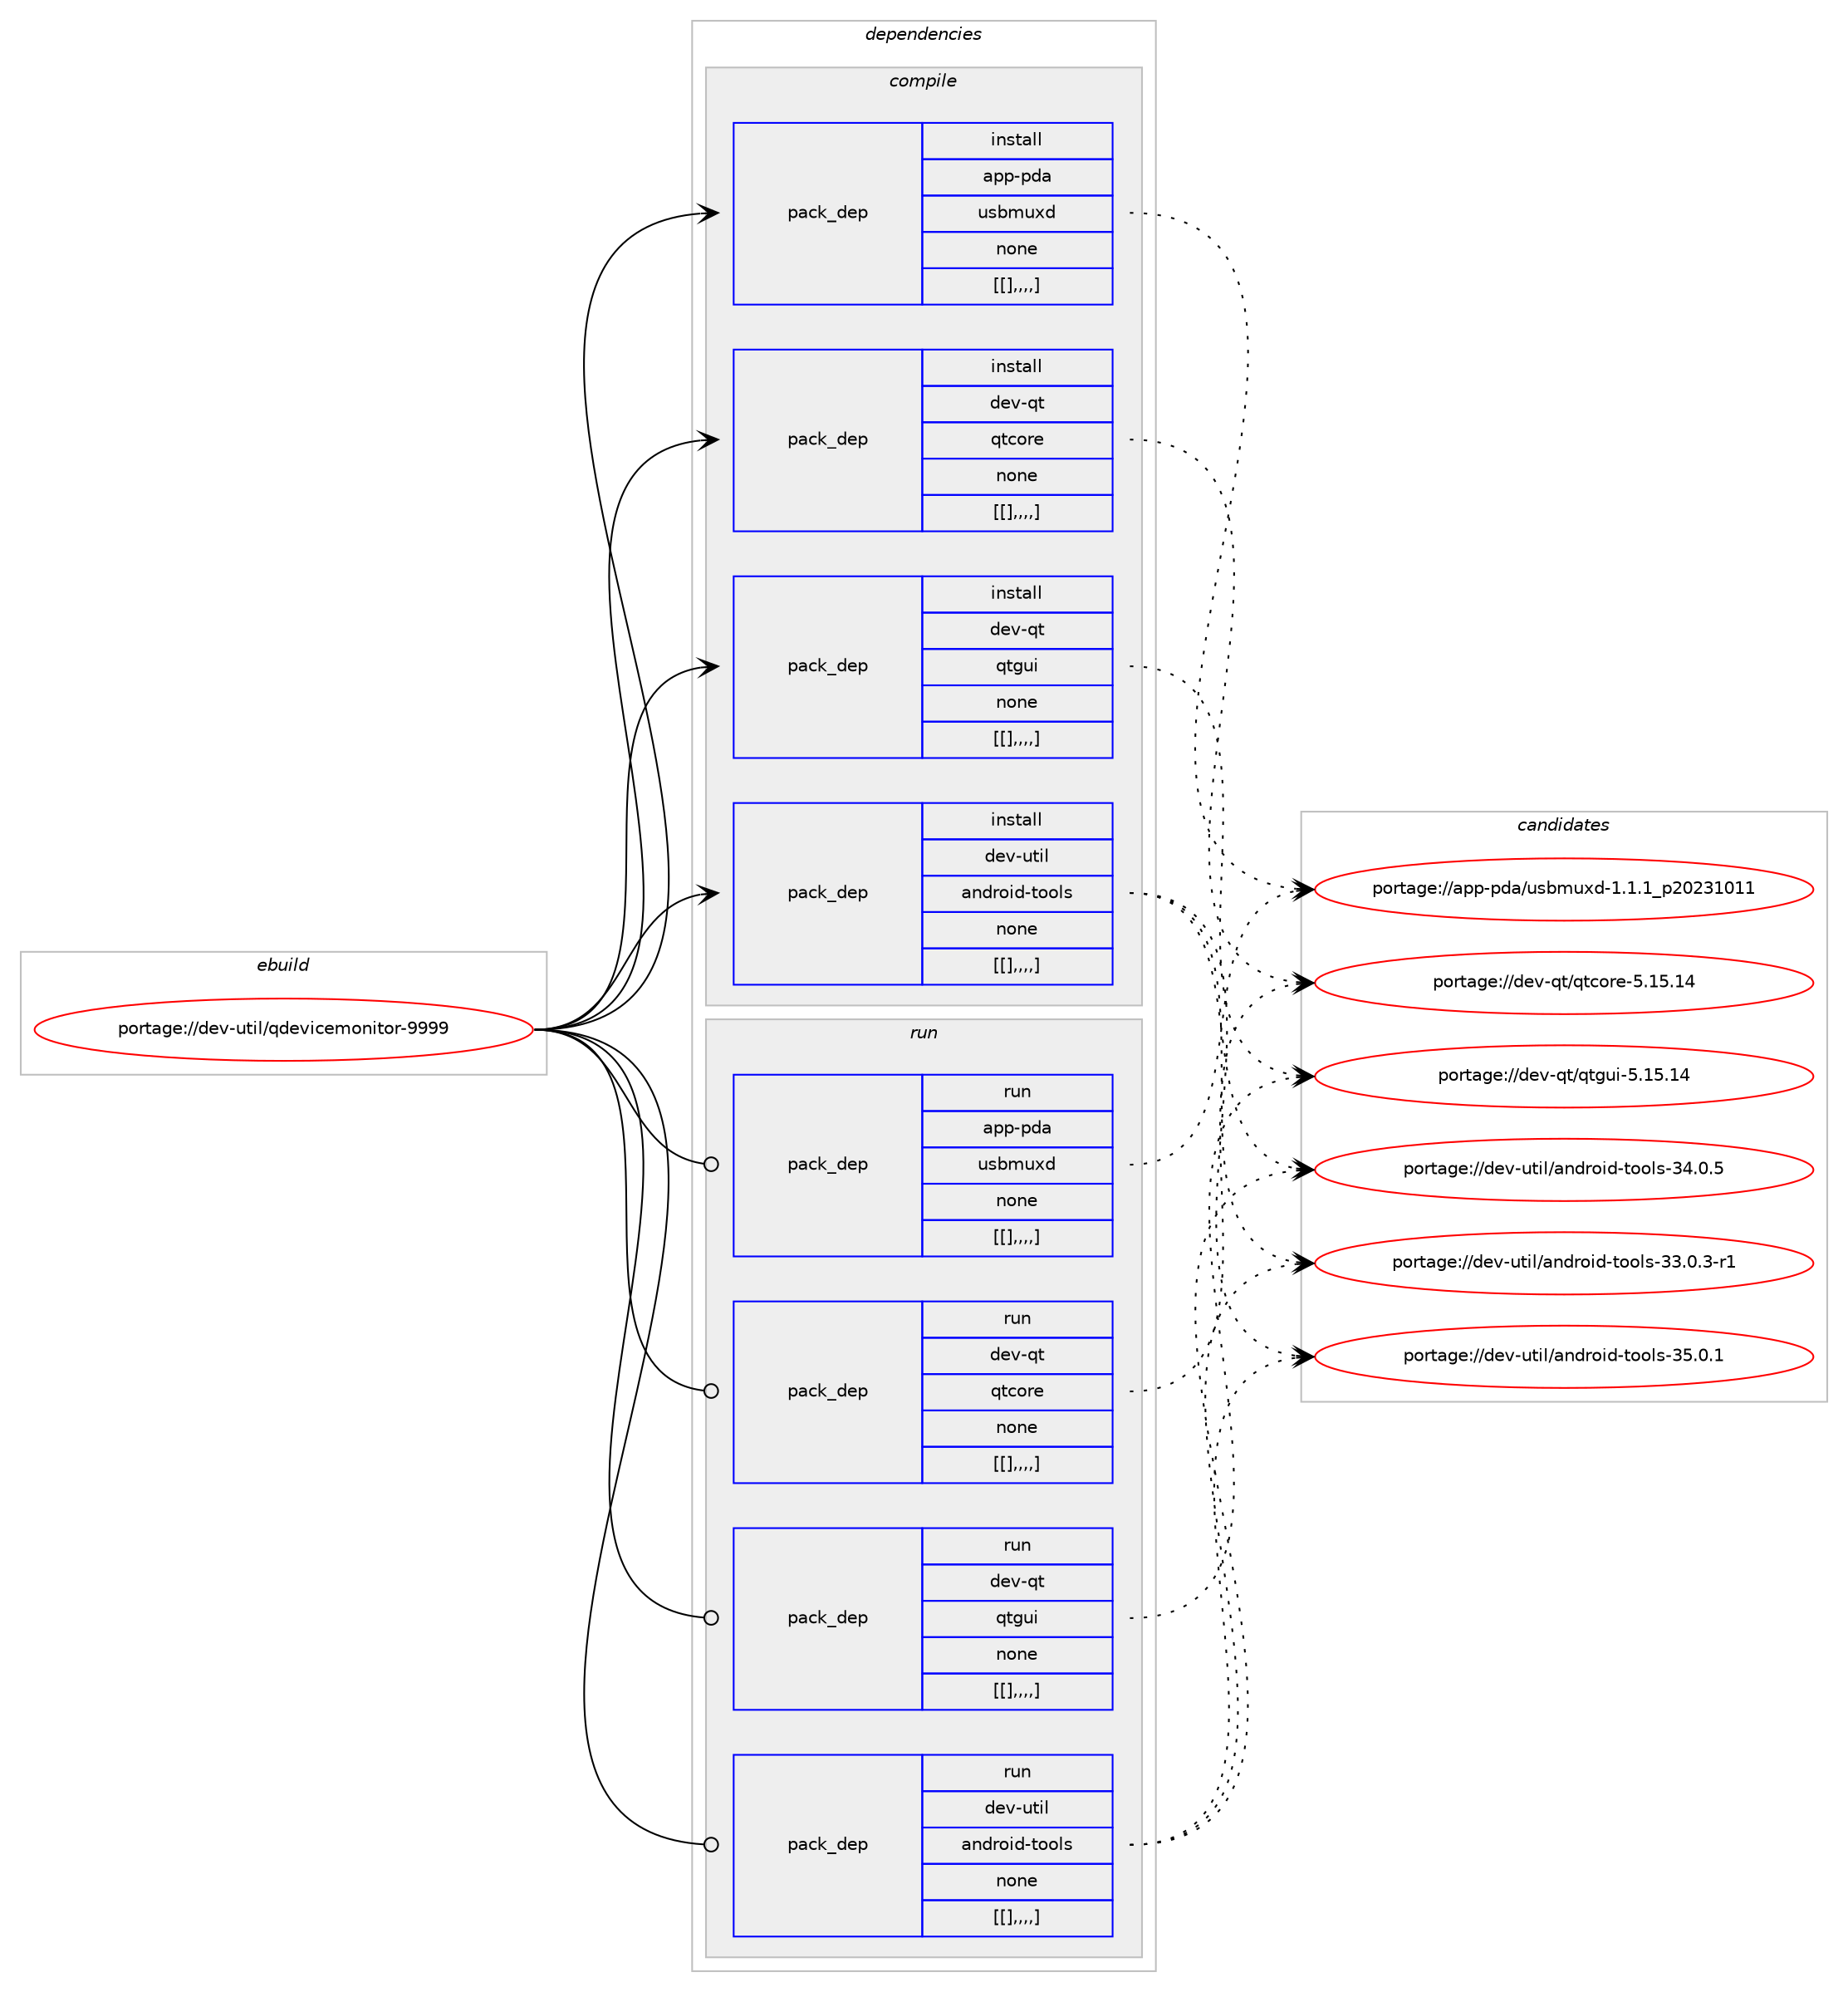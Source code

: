 digraph prolog {

# *************
# Graph options
# *************

newrank=true;
concentrate=true;
compound=true;
graph [rankdir=LR,fontname=Helvetica,fontsize=10,ranksep=1.5];#, ranksep=2.5, nodesep=0.2];
edge  [arrowhead=vee];
node  [fontname=Helvetica,fontsize=10];

# **********
# The ebuild
# **********

subgraph cluster_leftcol {
color=gray;
label=<<i>ebuild</i>>;
id [label="portage://dev-util/qdevicemonitor-9999", color=red, width=4, href="../dev-util/qdevicemonitor-9999.svg"];
}

# ****************
# The dependencies
# ****************

subgraph cluster_midcol {
color=gray;
label=<<i>dependencies</i>>;
subgraph cluster_compile {
fillcolor="#eeeeee";
style=filled;
label=<<i>compile</i>>;
subgraph pack157748 {
dependency222473 [label=<<TABLE BORDER="0" CELLBORDER="1" CELLSPACING="0" CELLPADDING="4" WIDTH="220"><TR><TD ROWSPAN="6" CELLPADDING="30">pack_dep</TD></TR><TR><TD WIDTH="110">install</TD></TR><TR><TD>app-pda</TD></TR><TR><TD>usbmuxd</TD></TR><TR><TD>none</TD></TR><TR><TD>[[],,,,]</TD></TR></TABLE>>, shape=none, color=blue];
}
id:e -> dependency222473:w [weight=20,style="solid",arrowhead="vee"];
subgraph pack157749 {
dependency222474 [label=<<TABLE BORDER="0" CELLBORDER="1" CELLSPACING="0" CELLPADDING="4" WIDTH="220"><TR><TD ROWSPAN="6" CELLPADDING="30">pack_dep</TD></TR><TR><TD WIDTH="110">install</TD></TR><TR><TD>dev-qt</TD></TR><TR><TD>qtcore</TD></TR><TR><TD>none</TD></TR><TR><TD>[[],,,,]</TD></TR></TABLE>>, shape=none, color=blue];
}
id:e -> dependency222474:w [weight=20,style="solid",arrowhead="vee"];
subgraph pack157750 {
dependency222475 [label=<<TABLE BORDER="0" CELLBORDER="1" CELLSPACING="0" CELLPADDING="4" WIDTH="220"><TR><TD ROWSPAN="6" CELLPADDING="30">pack_dep</TD></TR><TR><TD WIDTH="110">install</TD></TR><TR><TD>dev-qt</TD></TR><TR><TD>qtgui</TD></TR><TR><TD>none</TD></TR><TR><TD>[[],,,,]</TD></TR></TABLE>>, shape=none, color=blue];
}
id:e -> dependency222475:w [weight=20,style="solid",arrowhead="vee"];
subgraph pack157751 {
dependency222476 [label=<<TABLE BORDER="0" CELLBORDER="1" CELLSPACING="0" CELLPADDING="4" WIDTH="220"><TR><TD ROWSPAN="6" CELLPADDING="30">pack_dep</TD></TR><TR><TD WIDTH="110">install</TD></TR><TR><TD>dev-util</TD></TR><TR><TD>android-tools</TD></TR><TR><TD>none</TD></TR><TR><TD>[[],,,,]</TD></TR></TABLE>>, shape=none, color=blue];
}
id:e -> dependency222476:w [weight=20,style="solid",arrowhead="vee"];
}
subgraph cluster_compileandrun {
fillcolor="#eeeeee";
style=filled;
label=<<i>compile and run</i>>;
}
subgraph cluster_run {
fillcolor="#eeeeee";
style=filled;
label=<<i>run</i>>;
subgraph pack157752 {
dependency222477 [label=<<TABLE BORDER="0" CELLBORDER="1" CELLSPACING="0" CELLPADDING="4" WIDTH="220"><TR><TD ROWSPAN="6" CELLPADDING="30">pack_dep</TD></TR><TR><TD WIDTH="110">run</TD></TR><TR><TD>app-pda</TD></TR><TR><TD>usbmuxd</TD></TR><TR><TD>none</TD></TR><TR><TD>[[],,,,]</TD></TR></TABLE>>, shape=none, color=blue];
}
id:e -> dependency222477:w [weight=20,style="solid",arrowhead="odot"];
subgraph pack157753 {
dependency222478 [label=<<TABLE BORDER="0" CELLBORDER="1" CELLSPACING="0" CELLPADDING="4" WIDTH="220"><TR><TD ROWSPAN="6" CELLPADDING="30">pack_dep</TD></TR><TR><TD WIDTH="110">run</TD></TR><TR><TD>dev-qt</TD></TR><TR><TD>qtcore</TD></TR><TR><TD>none</TD></TR><TR><TD>[[],,,,]</TD></TR></TABLE>>, shape=none, color=blue];
}
id:e -> dependency222478:w [weight=20,style="solid",arrowhead="odot"];
subgraph pack157754 {
dependency222479 [label=<<TABLE BORDER="0" CELLBORDER="1" CELLSPACING="0" CELLPADDING="4" WIDTH="220"><TR><TD ROWSPAN="6" CELLPADDING="30">pack_dep</TD></TR><TR><TD WIDTH="110">run</TD></TR><TR><TD>dev-qt</TD></TR><TR><TD>qtgui</TD></TR><TR><TD>none</TD></TR><TR><TD>[[],,,,]</TD></TR></TABLE>>, shape=none, color=blue];
}
id:e -> dependency222479:w [weight=20,style="solid",arrowhead="odot"];
subgraph pack157755 {
dependency222480 [label=<<TABLE BORDER="0" CELLBORDER="1" CELLSPACING="0" CELLPADDING="4" WIDTH="220"><TR><TD ROWSPAN="6" CELLPADDING="30">pack_dep</TD></TR><TR><TD WIDTH="110">run</TD></TR><TR><TD>dev-util</TD></TR><TR><TD>android-tools</TD></TR><TR><TD>none</TD></TR><TR><TD>[[],,,,]</TD></TR></TABLE>>, shape=none, color=blue];
}
id:e -> dependency222480:w [weight=20,style="solid",arrowhead="odot"];
}
}

# **************
# The candidates
# **************

subgraph cluster_choices {
rank=same;
color=gray;
label=<<i>candidates</i>>;

subgraph choice157748 {
color=black;
nodesep=1;
choice9711211245112100974711711598109117120100454946494649951125048505149484949 [label="portage://app-pda/usbmuxd-1.1.1_p20231011", color=red, width=4,href="../app-pda/usbmuxd-1.1.1_p20231011.svg"];
dependency222473:e -> choice9711211245112100974711711598109117120100454946494649951125048505149484949:w [style=dotted,weight="100"];
}
subgraph choice157749 {
color=black;
nodesep=1;
choice1001011184511311647113116991111141014553464953464952 [label="portage://dev-qt/qtcore-5.15.14", color=red, width=4,href="../dev-qt/qtcore-5.15.14.svg"];
dependency222474:e -> choice1001011184511311647113116991111141014553464953464952:w [style=dotted,weight="100"];
}
subgraph choice157750 {
color=black;
nodesep=1;
choice10010111845113116471131161031171054553464953464952 [label="portage://dev-qt/qtgui-5.15.14", color=red, width=4,href="../dev-qt/qtgui-5.15.14.svg"];
dependency222475:e -> choice10010111845113116471131161031171054553464953464952:w [style=dotted,weight="100"];
}
subgraph choice157751 {
color=black;
nodesep=1;
choice1001011184511711610510847971101001141111051004511611111110811545515346484649 [label="portage://dev-util/android-tools-35.0.1", color=red, width=4,href="../dev-util/android-tools-35.0.1.svg"];
choice1001011184511711610510847971101001141111051004511611111110811545515246484653 [label="portage://dev-util/android-tools-34.0.5", color=red, width=4,href="../dev-util/android-tools-34.0.5.svg"];
choice10010111845117116105108479711010011411110510045116111111108115455151464846514511449 [label="portage://dev-util/android-tools-33.0.3-r1", color=red, width=4,href="../dev-util/android-tools-33.0.3-r1.svg"];
dependency222476:e -> choice1001011184511711610510847971101001141111051004511611111110811545515346484649:w [style=dotted,weight="100"];
dependency222476:e -> choice1001011184511711610510847971101001141111051004511611111110811545515246484653:w [style=dotted,weight="100"];
dependency222476:e -> choice10010111845117116105108479711010011411110510045116111111108115455151464846514511449:w [style=dotted,weight="100"];
}
subgraph choice157752 {
color=black;
nodesep=1;
choice9711211245112100974711711598109117120100454946494649951125048505149484949 [label="portage://app-pda/usbmuxd-1.1.1_p20231011", color=red, width=4,href="../app-pda/usbmuxd-1.1.1_p20231011.svg"];
dependency222477:e -> choice9711211245112100974711711598109117120100454946494649951125048505149484949:w [style=dotted,weight="100"];
}
subgraph choice157753 {
color=black;
nodesep=1;
choice1001011184511311647113116991111141014553464953464952 [label="portage://dev-qt/qtcore-5.15.14", color=red, width=4,href="../dev-qt/qtcore-5.15.14.svg"];
dependency222478:e -> choice1001011184511311647113116991111141014553464953464952:w [style=dotted,weight="100"];
}
subgraph choice157754 {
color=black;
nodesep=1;
choice10010111845113116471131161031171054553464953464952 [label="portage://dev-qt/qtgui-5.15.14", color=red, width=4,href="../dev-qt/qtgui-5.15.14.svg"];
dependency222479:e -> choice10010111845113116471131161031171054553464953464952:w [style=dotted,weight="100"];
}
subgraph choice157755 {
color=black;
nodesep=1;
choice1001011184511711610510847971101001141111051004511611111110811545515346484649 [label="portage://dev-util/android-tools-35.0.1", color=red, width=4,href="../dev-util/android-tools-35.0.1.svg"];
choice1001011184511711610510847971101001141111051004511611111110811545515246484653 [label="portage://dev-util/android-tools-34.0.5", color=red, width=4,href="../dev-util/android-tools-34.0.5.svg"];
choice10010111845117116105108479711010011411110510045116111111108115455151464846514511449 [label="portage://dev-util/android-tools-33.0.3-r1", color=red, width=4,href="../dev-util/android-tools-33.0.3-r1.svg"];
dependency222480:e -> choice1001011184511711610510847971101001141111051004511611111110811545515346484649:w [style=dotted,weight="100"];
dependency222480:e -> choice1001011184511711610510847971101001141111051004511611111110811545515246484653:w [style=dotted,weight="100"];
dependency222480:e -> choice10010111845117116105108479711010011411110510045116111111108115455151464846514511449:w [style=dotted,weight="100"];
}
}

}
